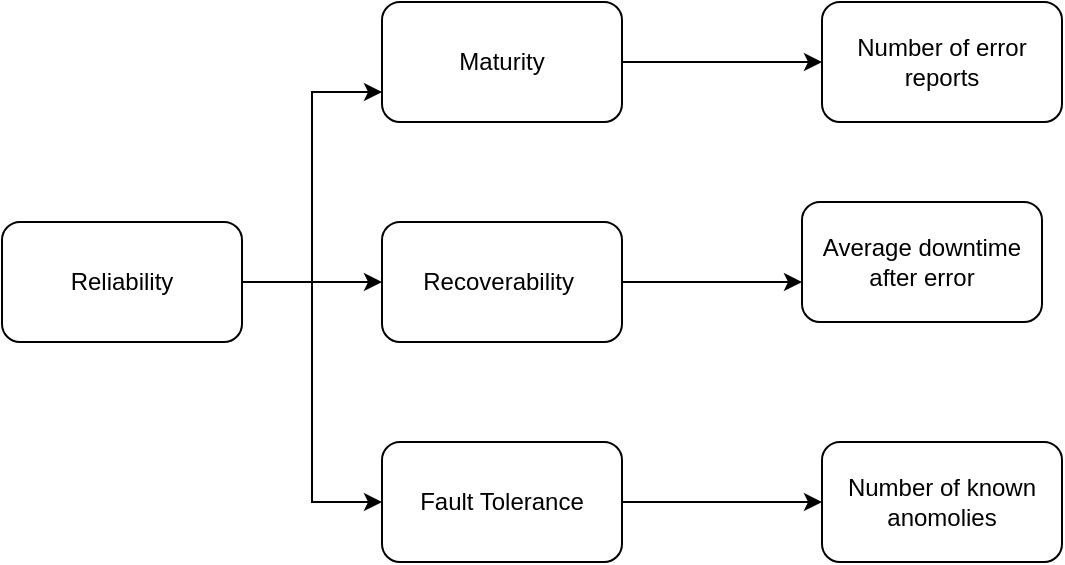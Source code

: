 <mxfile version="14.4.4" type="github" pages="4">
  <diagram name="Page-1" id="42789a77-a242-8287-6e28-9cd8cfd52e62">
    <mxGraphModel dx="1422" dy="794" grid="1" gridSize="10" guides="1" tooltips="1" connect="1" arrows="1" fold="1" page="1" pageScale="1" pageWidth="1100" pageHeight="850" background="#ffffff" math="0" shadow="0">
      <root>
        <mxCell id="0" />
        <mxCell id="1" parent="0" />
        <mxCell id="JXB7LyKvJ_EY9b8inj_L-9" style="edgeStyle=orthogonalEdgeStyle;rounded=0;orthogonalLoop=1;jettySize=auto;html=1;exitX=1;exitY=0.5;exitDx=0;exitDy=0;entryX=0;entryY=0.75;entryDx=0;entryDy=0;" edge="1" parent="1" source="JXB7LyKvJ_EY9b8inj_L-1" target="JXB7LyKvJ_EY9b8inj_L-2">
          <mxGeometry relative="1" as="geometry">
            <Array as="points">
              <mxPoint x="255" y="310" />
              <mxPoint x="255" y="215" />
            </Array>
          </mxGeometry>
        </mxCell>
        <mxCell id="JXB7LyKvJ_EY9b8inj_L-10" style="edgeStyle=orthogonalEdgeStyle;rounded=0;orthogonalLoop=1;jettySize=auto;html=1;" edge="1" parent="1" source="JXB7LyKvJ_EY9b8inj_L-1" target="JXB7LyKvJ_EY9b8inj_L-3">
          <mxGeometry relative="1" as="geometry">
            <Array as="points">
              <mxPoint x="260" y="310" />
              <mxPoint x="260" y="310" />
            </Array>
          </mxGeometry>
        </mxCell>
        <mxCell id="JXB7LyKvJ_EY9b8inj_L-11" style="edgeStyle=orthogonalEdgeStyle;rounded=0;orthogonalLoop=1;jettySize=auto;html=1;exitX=1;exitY=0.5;exitDx=0;exitDy=0;entryX=0;entryY=0.5;entryDx=0;entryDy=0;" edge="1" parent="1" source="JXB7LyKvJ_EY9b8inj_L-1" target="JXB7LyKvJ_EY9b8inj_L-4">
          <mxGeometry relative="1" as="geometry" />
        </mxCell>
        <mxCell id="JXB7LyKvJ_EY9b8inj_L-1" value="Reliability" style="rounded=1;whiteSpace=wrap;html=1;" vertex="1" parent="1">
          <mxGeometry x="100" y="280" width="120" height="60" as="geometry" />
        </mxCell>
        <mxCell id="JXB7LyKvJ_EY9b8inj_L-7" style="edgeStyle=orthogonalEdgeStyle;rounded=0;orthogonalLoop=1;jettySize=auto;html=1;entryX=0;entryY=0.5;entryDx=0;entryDy=0;" edge="1" parent="1" source="JXB7LyKvJ_EY9b8inj_L-2" target="JXB7LyKvJ_EY9b8inj_L-6">
          <mxGeometry relative="1" as="geometry" />
        </mxCell>
        <mxCell id="JXB7LyKvJ_EY9b8inj_L-2" value="Maturity" style="rounded=1;whiteSpace=wrap;html=1;" vertex="1" parent="1">
          <mxGeometry x="290" y="170" width="120" height="60" as="geometry" />
        </mxCell>
        <mxCell id="JXB7LyKvJ_EY9b8inj_L-12" style="edgeStyle=orthogonalEdgeStyle;rounded=0;orthogonalLoop=1;jettySize=auto;html=1;exitX=1;exitY=0.5;exitDx=0;exitDy=0;" edge="1" parent="1" source="JXB7LyKvJ_EY9b8inj_L-3">
          <mxGeometry relative="1" as="geometry">
            <mxPoint x="500" y="310" as="targetPoint" />
          </mxGeometry>
        </mxCell>
        <mxCell id="JXB7LyKvJ_EY9b8inj_L-3" value="Recoverability&amp;nbsp;" style="rounded=1;whiteSpace=wrap;html=1;" vertex="1" parent="1">
          <mxGeometry x="290" y="280" width="120" height="60" as="geometry" />
        </mxCell>
        <mxCell id="JXB7LyKvJ_EY9b8inj_L-13" style="edgeStyle=orthogonalEdgeStyle;rounded=0;orthogonalLoop=1;jettySize=auto;html=1;entryX=0;entryY=0.5;entryDx=0;entryDy=0;" edge="1" parent="1" source="JXB7LyKvJ_EY9b8inj_L-4" target="JXB7LyKvJ_EY9b8inj_L-5">
          <mxGeometry relative="1" as="geometry" />
        </mxCell>
        <mxCell id="JXB7LyKvJ_EY9b8inj_L-4" value="Fault Tolerance" style="rounded=1;whiteSpace=wrap;html=1;" vertex="1" parent="1">
          <mxGeometry x="290" y="390" width="120" height="60" as="geometry" />
        </mxCell>
        <mxCell id="JXB7LyKvJ_EY9b8inj_L-5" value="Number of known anomolies" style="rounded=1;whiteSpace=wrap;html=1;" vertex="1" parent="1">
          <mxGeometry x="510" y="390" width="120" height="60" as="geometry" />
        </mxCell>
        <mxCell id="JXB7LyKvJ_EY9b8inj_L-6" value="Number of error reports" style="rounded=1;whiteSpace=wrap;html=1;" vertex="1" parent="1">
          <mxGeometry x="510" y="170" width="120" height="60" as="geometry" />
        </mxCell>
        <mxCell id="JXB7LyKvJ_EY9b8inj_L-8" value="Average downtime after error" style="rounded=1;whiteSpace=wrap;html=1;" vertex="1" parent="1">
          <mxGeometry x="500" y="270" width="120" height="60" as="geometry" />
        </mxCell>
      </root>
    </mxGraphModel>
  </diagram>
  <diagram id="FcvF6qEiQwlLtSdHjs9_" name="Page-2">
    <mxGraphModel dx="1422" dy="794" grid="1" gridSize="10" guides="1" tooltips="1" connect="1" arrows="1" fold="1" page="1" pageScale="1" pageWidth="1100" pageHeight="850" math="0" shadow="0">
      <root>
        <mxCell id="vxC3MntsO-3d9teD3gYg-0" />
        <mxCell id="vxC3MntsO-3d9teD3gYg-1" parent="vxC3MntsO-3d9teD3gYg-0" />
        <mxCell id="el4g_GagCXxy3RaPVW6V-0" style="edgeStyle=orthogonalEdgeStyle;rounded=0;orthogonalLoop=1;jettySize=auto;html=1;exitX=1;exitY=0.5;exitDx=0;exitDy=0;entryX=0;entryY=0.75;entryDx=0;entryDy=0;" edge="1" source="el4g_GagCXxy3RaPVW6V-3" target="el4g_GagCXxy3RaPVW6V-5" parent="vxC3MntsO-3d9teD3gYg-1">
          <mxGeometry relative="1" as="geometry">
            <Array as="points">
              <mxPoint x="350" y="390" />
              <mxPoint x="350" y="295" />
            </Array>
          </mxGeometry>
        </mxCell>
        <mxCell id="el4g_GagCXxy3RaPVW6V-1" style="edgeStyle=orthogonalEdgeStyle;rounded=0;orthogonalLoop=1;jettySize=auto;html=1;" edge="1" source="el4g_GagCXxy3RaPVW6V-3" target="el4g_GagCXxy3RaPVW6V-7" parent="vxC3MntsO-3d9teD3gYg-1">
          <mxGeometry relative="1" as="geometry">
            <Array as="points">
              <mxPoint x="360" y="390" />
              <mxPoint x="360" y="390" />
            </Array>
          </mxGeometry>
        </mxCell>
        <mxCell id="el4g_GagCXxy3RaPVW6V-2" style="edgeStyle=orthogonalEdgeStyle;rounded=0;orthogonalLoop=1;jettySize=auto;html=1;exitX=1;exitY=0.5;exitDx=0;exitDy=0;entryX=0;entryY=0.5;entryDx=0;entryDy=0;" edge="1" source="el4g_GagCXxy3RaPVW6V-3" target="el4g_GagCXxy3RaPVW6V-9" parent="vxC3MntsO-3d9teD3gYg-1">
          <mxGeometry relative="1" as="geometry">
            <Array as="points">
              <mxPoint x="350" y="390" />
              <mxPoint x="350" y="500" />
            </Array>
          </mxGeometry>
        </mxCell>
        <mxCell id="el4g_GagCXxy3RaPVW6V-3" value="Usability" style="rounded=1;whiteSpace=wrap;html=1;" vertex="1" parent="vxC3MntsO-3d9teD3gYg-1">
          <mxGeometry x="200" y="360" width="120" height="60" as="geometry" />
        </mxCell>
        <mxCell id="el4g_GagCXxy3RaPVW6V-4" style="edgeStyle=orthogonalEdgeStyle;rounded=0;orthogonalLoop=1;jettySize=auto;html=1;entryX=0;entryY=0.5;entryDx=0;entryDy=0;" edge="1" source="el4g_GagCXxy3RaPVW6V-5" target="el4g_GagCXxy3RaPVW6V-11" parent="vxC3MntsO-3d9teD3gYg-1">
          <mxGeometry relative="1" as="geometry" />
        </mxCell>
        <mxCell id="el4g_GagCXxy3RaPVW6V-5" value="operability" style="rounded=1;whiteSpace=wrap;html=1;" vertex="1" parent="vxC3MntsO-3d9teD3gYg-1">
          <mxGeometry x="390" y="250" width="120" height="60" as="geometry" />
        </mxCell>
        <mxCell id="el4g_GagCXxy3RaPVW6V-6" style="edgeStyle=orthogonalEdgeStyle;rounded=0;orthogonalLoop=1;jettySize=auto;html=1;exitX=1;exitY=0.5;exitDx=0;exitDy=0;" edge="1" source="el4g_GagCXxy3RaPVW6V-7" parent="vxC3MntsO-3d9teD3gYg-1">
          <mxGeometry relative="1" as="geometry">
            <mxPoint x="600" y="390" as="targetPoint" />
          </mxGeometry>
        </mxCell>
        <mxCell id="el4g_GagCXxy3RaPVW6V-7" value="Learnability" style="rounded=1;whiteSpace=wrap;html=1;" vertex="1" parent="vxC3MntsO-3d9teD3gYg-1">
          <mxGeometry x="390" y="360" width="120" height="60" as="geometry" />
        </mxCell>
        <mxCell id="el4g_GagCXxy3RaPVW6V-8" style="edgeStyle=orthogonalEdgeStyle;rounded=0;orthogonalLoop=1;jettySize=auto;html=1;entryX=0;entryY=0.5;entryDx=0;entryDy=0;" edge="1" source="el4g_GagCXxy3RaPVW6V-9" target="el4g_GagCXxy3RaPVW6V-10" parent="vxC3MntsO-3d9teD3gYg-1">
          <mxGeometry relative="1" as="geometry" />
        </mxCell>
        <mxCell id="el4g_GagCXxy3RaPVW6V-9" value="user interface asthetics" style="rounded=1;whiteSpace=wrap;html=1;" vertex="1" parent="vxC3MntsO-3d9teD3gYg-1">
          <mxGeometry x="390" y="470" width="120" height="60" as="geometry" />
        </mxCell>
        <mxCell id="el4g_GagCXxy3RaPVW6V-10" value="User survey" style="rounded=1;whiteSpace=wrap;html=1;" vertex="1" parent="vxC3MntsO-3d9teD3gYg-1">
          <mxGeometry x="610" y="470" width="120" height="60" as="geometry" />
        </mxCell>
        <mxCell id="el4g_GagCXxy3RaPVW6V-11" value="Error tolerance survey" style="rounded=1;whiteSpace=wrap;html=1;" vertex="1" parent="vxC3MntsO-3d9teD3gYg-1">
          <mxGeometry x="610" y="250" width="120" height="60" as="geometry" />
        </mxCell>
        <mxCell id="el4g_GagCXxy3RaPVW6V-12" value="Average learning time" style="rounded=1;whiteSpace=wrap;html=1;" vertex="1" parent="vxC3MntsO-3d9teD3gYg-1">
          <mxGeometry x="610" y="360" width="120" height="60" as="geometry" />
        </mxCell>
        <mxCell id="el4g_GagCXxy3RaPVW6V-15" style="edgeStyle=orthogonalEdgeStyle;rounded=0;orthogonalLoop=1;jettySize=auto;html=1;entryX=0;entryY=0.5;entryDx=0;entryDy=0;" edge="1" parent="vxC3MntsO-3d9teD3gYg-1" source="el4g_GagCXxy3RaPVW6V-13" target="el4g_GagCXxy3RaPVW6V-14">
          <mxGeometry relative="1" as="geometry" />
        </mxCell>
        <mxCell id="el4g_GagCXxy3RaPVW6V-16" style="edgeStyle=orthogonalEdgeStyle;rounded=0;orthogonalLoop=1;jettySize=auto;html=1;" edge="1" parent="vxC3MntsO-3d9teD3gYg-1" target="el4g_GagCXxy3RaPVW6V-13">
          <mxGeometry relative="1" as="geometry">
            <mxPoint x="350" y="490" as="sourcePoint" />
            <Array as="points">
              <mxPoint x="350" y="600" />
            </Array>
          </mxGeometry>
        </mxCell>
        <mxCell id="el4g_GagCXxy3RaPVW6V-13" value="user error protection" style="rounded=1;whiteSpace=wrap;html=1;" vertex="1" parent="vxC3MntsO-3d9teD3gYg-1">
          <mxGeometry x="380" y="570" width="120" height="60" as="geometry" />
        </mxCell>
        <mxCell id="el4g_GagCXxy3RaPVW6V-14" value="Usability study" style="rounded=1;whiteSpace=wrap;html=1;" vertex="1" parent="vxC3MntsO-3d9teD3gYg-1">
          <mxGeometry x="610" y="570" width="120" height="60" as="geometry" />
        </mxCell>
      </root>
    </mxGraphModel>
  </diagram>
  <diagram id="P2r-Rcwhzh6Bz3FmMYfX" name="Page-3">
    <mxGraphModel dx="1422" dy="794" grid="1" gridSize="10" guides="1" tooltips="1" connect="1" arrows="1" fold="1" page="1" pageScale="1" pageWidth="1100" pageHeight="850" math="0" shadow="0">
      <root>
        <mxCell id="Y6Ozc33cqCR87LpAZjgi-0" />
        <mxCell id="Y6Ozc33cqCR87LpAZjgi-1" parent="Y6Ozc33cqCR87LpAZjgi-0" />
        <mxCell id="1zRipeo04ZNXflHodxW8-3" style="edgeStyle=orthogonalEdgeStyle;rounded=0;orthogonalLoop=1;jettySize=auto;html=1;entryX=0;entryY=0.5;entryDx=0;entryDy=0;" edge="1" parent="Y6Ozc33cqCR87LpAZjgi-1" source="aPJH9OSshXCWPAVRwdwy-3" target="aPJH9OSshXCWPAVRwdwy-5">
          <mxGeometry relative="1" as="geometry" />
        </mxCell>
        <mxCell id="aPJH9OSshXCWPAVRwdwy-3" value="Portability" style="rounded=1;whiteSpace=wrap;html=1;" vertex="1" parent="Y6Ozc33cqCR87LpAZjgi-1">
          <mxGeometry x="170" y="410" width="120" height="60" as="geometry" />
        </mxCell>
        <mxCell id="aPJH9OSshXCWPAVRwdwy-4" style="edgeStyle=orthogonalEdgeStyle;rounded=0;orthogonalLoop=1;jettySize=auto;html=1;entryX=0;entryY=0.5;entryDx=0;entryDy=0;" edge="1" source="aPJH9OSshXCWPAVRwdwy-5" target="aPJH9OSshXCWPAVRwdwy-11" parent="Y6Ozc33cqCR87LpAZjgi-1">
          <mxGeometry relative="1" as="geometry">
            <Array as="points">
              <mxPoint x="580" y="440" />
              <mxPoint x="580" y="350" />
            </Array>
          </mxGeometry>
        </mxCell>
        <mxCell id="1zRipeo04ZNXflHodxW8-5" style="edgeStyle=orthogonalEdgeStyle;rounded=0;orthogonalLoop=1;jettySize=auto;html=1;entryX=0;entryY=0.25;entryDx=0;entryDy=0;" edge="1" parent="Y6Ozc33cqCR87LpAZjgi-1" source="aPJH9OSshXCWPAVRwdwy-5" target="1zRipeo04ZNXflHodxW8-4">
          <mxGeometry relative="1" as="geometry" />
        </mxCell>
        <mxCell id="aPJH9OSshXCWPAVRwdwy-5" value="instalability" style="rounded=1;whiteSpace=wrap;html=1;" vertex="1" parent="Y6Ozc33cqCR87LpAZjgi-1">
          <mxGeometry x="400" y="410" width="120" height="60" as="geometry" />
        </mxCell>
        <mxCell id="aPJH9OSshXCWPAVRwdwy-11" value="number of&amp;nbsp; actions to install" style="rounded=1;whiteSpace=wrap;html=1;" vertex="1" parent="Y6Ozc33cqCR87LpAZjgi-1">
          <mxGeometry x="640" y="320" width="120" height="60" as="geometry" />
        </mxCell>
        <mxCell id="1zRipeo04ZNXflHodxW8-4" value="installation effort" style="rounded=1;whiteSpace=wrap;html=1;" vertex="1" parent="Y6Ozc33cqCR87LpAZjgi-1">
          <mxGeometry x="640" y="530" width="120" height="60" as="geometry" />
        </mxCell>
        <mxCell id="1zRipeo04ZNXflHodxW8-6" value="https://www.uni-bamberg.de/fileadmin/uni/fakultaeten/wiai_lehrstuehle/praktische_informatik/Dateien/SOCA13-Installability.pdf" style="text;html=1;align=center;verticalAlign=middle;resizable=0;points=[];autosize=1;" vertex="1" parent="Y6Ozc33cqCR87LpAZjgi-1">
          <mxGeometry x="20" y="660" width="680" height="20" as="geometry" />
        </mxCell>
      </root>
    </mxGraphModel>
  </diagram>
  <diagram id="dqlF_9ppG_Q_3NOaSl59" name="Page-4">
    <mxGraphModel dx="1422" dy="794" grid="1" gridSize="10" guides="1" tooltips="1" connect="1" arrows="1" fold="1" page="1" pageScale="1" pageWidth="1100" pageHeight="850" math="0" shadow="0">
      <root>
        <mxCell id="E-IyYVwnnmJI1cFYSn5p-0" />
        <mxCell id="E-IyYVwnnmJI1cFYSn5p-1" parent="E-IyYVwnnmJI1cFYSn5p-0" />
        <mxCell id="jjB84-DiH9QqzG82WGTD-0" style="edgeStyle=orthogonalEdgeStyle;rounded=0;orthogonalLoop=1;jettySize=auto;html=1;entryX=0;entryY=0.5;entryDx=0;entryDy=0;" edge="1" source="jjB84-DiH9QqzG82WGTD-1" target="jjB84-DiH9QqzG82WGTD-4" parent="E-IyYVwnnmJI1cFYSn5p-1">
          <mxGeometry relative="1" as="geometry" />
        </mxCell>
        <mxCell id="jjB84-DiH9QqzG82WGTD-14" style="edgeStyle=orthogonalEdgeStyle;rounded=0;orthogonalLoop=1;jettySize=auto;html=1;exitX=1;exitY=0.5;exitDx=0;exitDy=0;entryX=0;entryY=0.5;entryDx=0;entryDy=0;" edge="1" parent="E-IyYVwnnmJI1cFYSn5p-1" source="jjB84-DiH9QqzG82WGTD-1" target="jjB84-DiH9QqzG82WGTD-7">
          <mxGeometry relative="1" as="geometry" />
        </mxCell>
        <mxCell id="jjB84-DiH9QqzG82WGTD-1" value="Maintainability" style="rounded=1;whiteSpace=wrap;html=1;" vertex="1" parent="E-IyYVwnnmJI1cFYSn5p-1">
          <mxGeometry x="260" y="390" width="120" height="60" as="geometry" />
        </mxCell>
        <mxCell id="jjB84-DiH9QqzG82WGTD-13" style="edgeStyle=orthogonalEdgeStyle;rounded=0;orthogonalLoop=1;jettySize=auto;html=1;entryX=0;entryY=0.5;entryDx=0;entryDy=0;" edge="1" parent="E-IyYVwnnmJI1cFYSn5p-1" source="jjB84-DiH9QqzG82WGTD-4" target="jjB84-DiH9QqzG82WGTD-11">
          <mxGeometry relative="1" as="geometry" />
        </mxCell>
        <mxCell id="jjB84-DiH9QqzG82WGTD-16" style="edgeStyle=orthogonalEdgeStyle;rounded=0;orthogonalLoop=1;jettySize=auto;html=1;entryX=-0.008;entryY=0.383;entryDx=0;entryDy=0;entryPerimeter=0;" edge="1" parent="E-IyYVwnnmJI1cFYSn5p-1" source="jjB84-DiH9QqzG82WGTD-4" target="jjB84-DiH9QqzG82WGTD-12">
          <mxGeometry relative="1" as="geometry" />
        </mxCell>
        <mxCell id="jjB84-DiH9QqzG82WGTD-4" value="Testability " style="rounded=1;whiteSpace=wrap;html=1;" vertex="1" parent="E-IyYVwnnmJI1cFYSn5p-1">
          <mxGeometry x="460" y="400" width="120" height="60" as="geometry" />
        </mxCell>
        <mxCell id="jjB84-DiH9QqzG82WGTD-9" style="edgeStyle=orthogonalEdgeStyle;rounded=0;orthogonalLoop=1;jettySize=auto;html=1;entryX=0;entryY=0.5;entryDx=0;entryDy=0;" edge="1" parent="E-IyYVwnnmJI1cFYSn5p-1" source="jjB84-DiH9QqzG82WGTD-7" target="jjB84-DiH9QqzG82WGTD-8">
          <mxGeometry relative="1" as="geometry" />
        </mxCell>
        <mxCell id="jjB84-DiH9QqzG82WGTD-15" style="edgeStyle=orthogonalEdgeStyle;rounded=0;orthogonalLoop=1;jettySize=auto;html=1;entryX=0;entryY=0.25;entryDx=0;entryDy=0;" edge="1" parent="E-IyYVwnnmJI1cFYSn5p-1" source="jjB84-DiH9QqzG82WGTD-7" target="jjB84-DiH9QqzG82WGTD-11">
          <mxGeometry relative="1" as="geometry" />
        </mxCell>
        <mxCell id="jjB84-DiH9QqzG82WGTD-18" style="edgeStyle=orthogonalEdgeStyle;rounded=0;orthogonalLoop=1;jettySize=auto;html=1;exitX=1;exitY=0.5;exitDx=0;exitDy=0;entryX=0;entryY=0.25;entryDx=0;entryDy=0;" edge="1" parent="E-IyYVwnnmJI1cFYSn5p-1" source="jjB84-DiH9QqzG82WGTD-7" target="jjB84-DiH9QqzG82WGTD-17">
          <mxGeometry relative="1" as="geometry" />
        </mxCell>
        <mxCell id="jjB84-DiH9QqzG82WGTD-7" value="Correctability&amp;nbsp;" style="rounded=1;whiteSpace=wrap;html=1;" vertex="1" parent="E-IyYVwnnmJI1cFYSn5p-1">
          <mxGeometry x="460" y="280" width="120" height="60" as="geometry" />
        </mxCell>
        <mxCell id="jjB84-DiH9QqzG82WGTD-8" value="Number of Change requests" style="rounded=1;whiteSpace=wrap;html=1;" vertex="1" parent="E-IyYVwnnmJI1cFYSn5p-1">
          <mxGeometry x="650" y="280" width="120" height="60" as="geometry" />
        </mxCell>
        <mxCell id="jjB84-DiH9QqzG82WGTD-11" value="Number of bugs found" style="rounded=1;whiteSpace=wrap;html=1;" vertex="1" parent="E-IyYVwnnmJI1cFYSn5p-1">
          <mxGeometry x="660" y="400" width="120" height="60" as="geometry" />
        </mxCell>
        <mxCell id="jjB84-DiH9QqzG82WGTD-12" value="Test times" style="rounded=1;whiteSpace=wrap;html=1;" vertex="1" parent="E-IyYVwnnmJI1cFYSn5p-1">
          <mxGeometry x="660" y="500" width="120" height="60" as="geometry" />
        </mxCell>
        <mxCell id="jjB84-DiH9QqzG82WGTD-17" value="Rework turnaround times" style="rounded=1;whiteSpace=wrap;html=1;" vertex="1" parent="E-IyYVwnnmJI1cFYSn5p-1">
          <mxGeometry x="660" y="180" width="120" height="60" as="geometry" />
        </mxCell>
      </root>
    </mxGraphModel>
  </diagram>
</mxfile>

